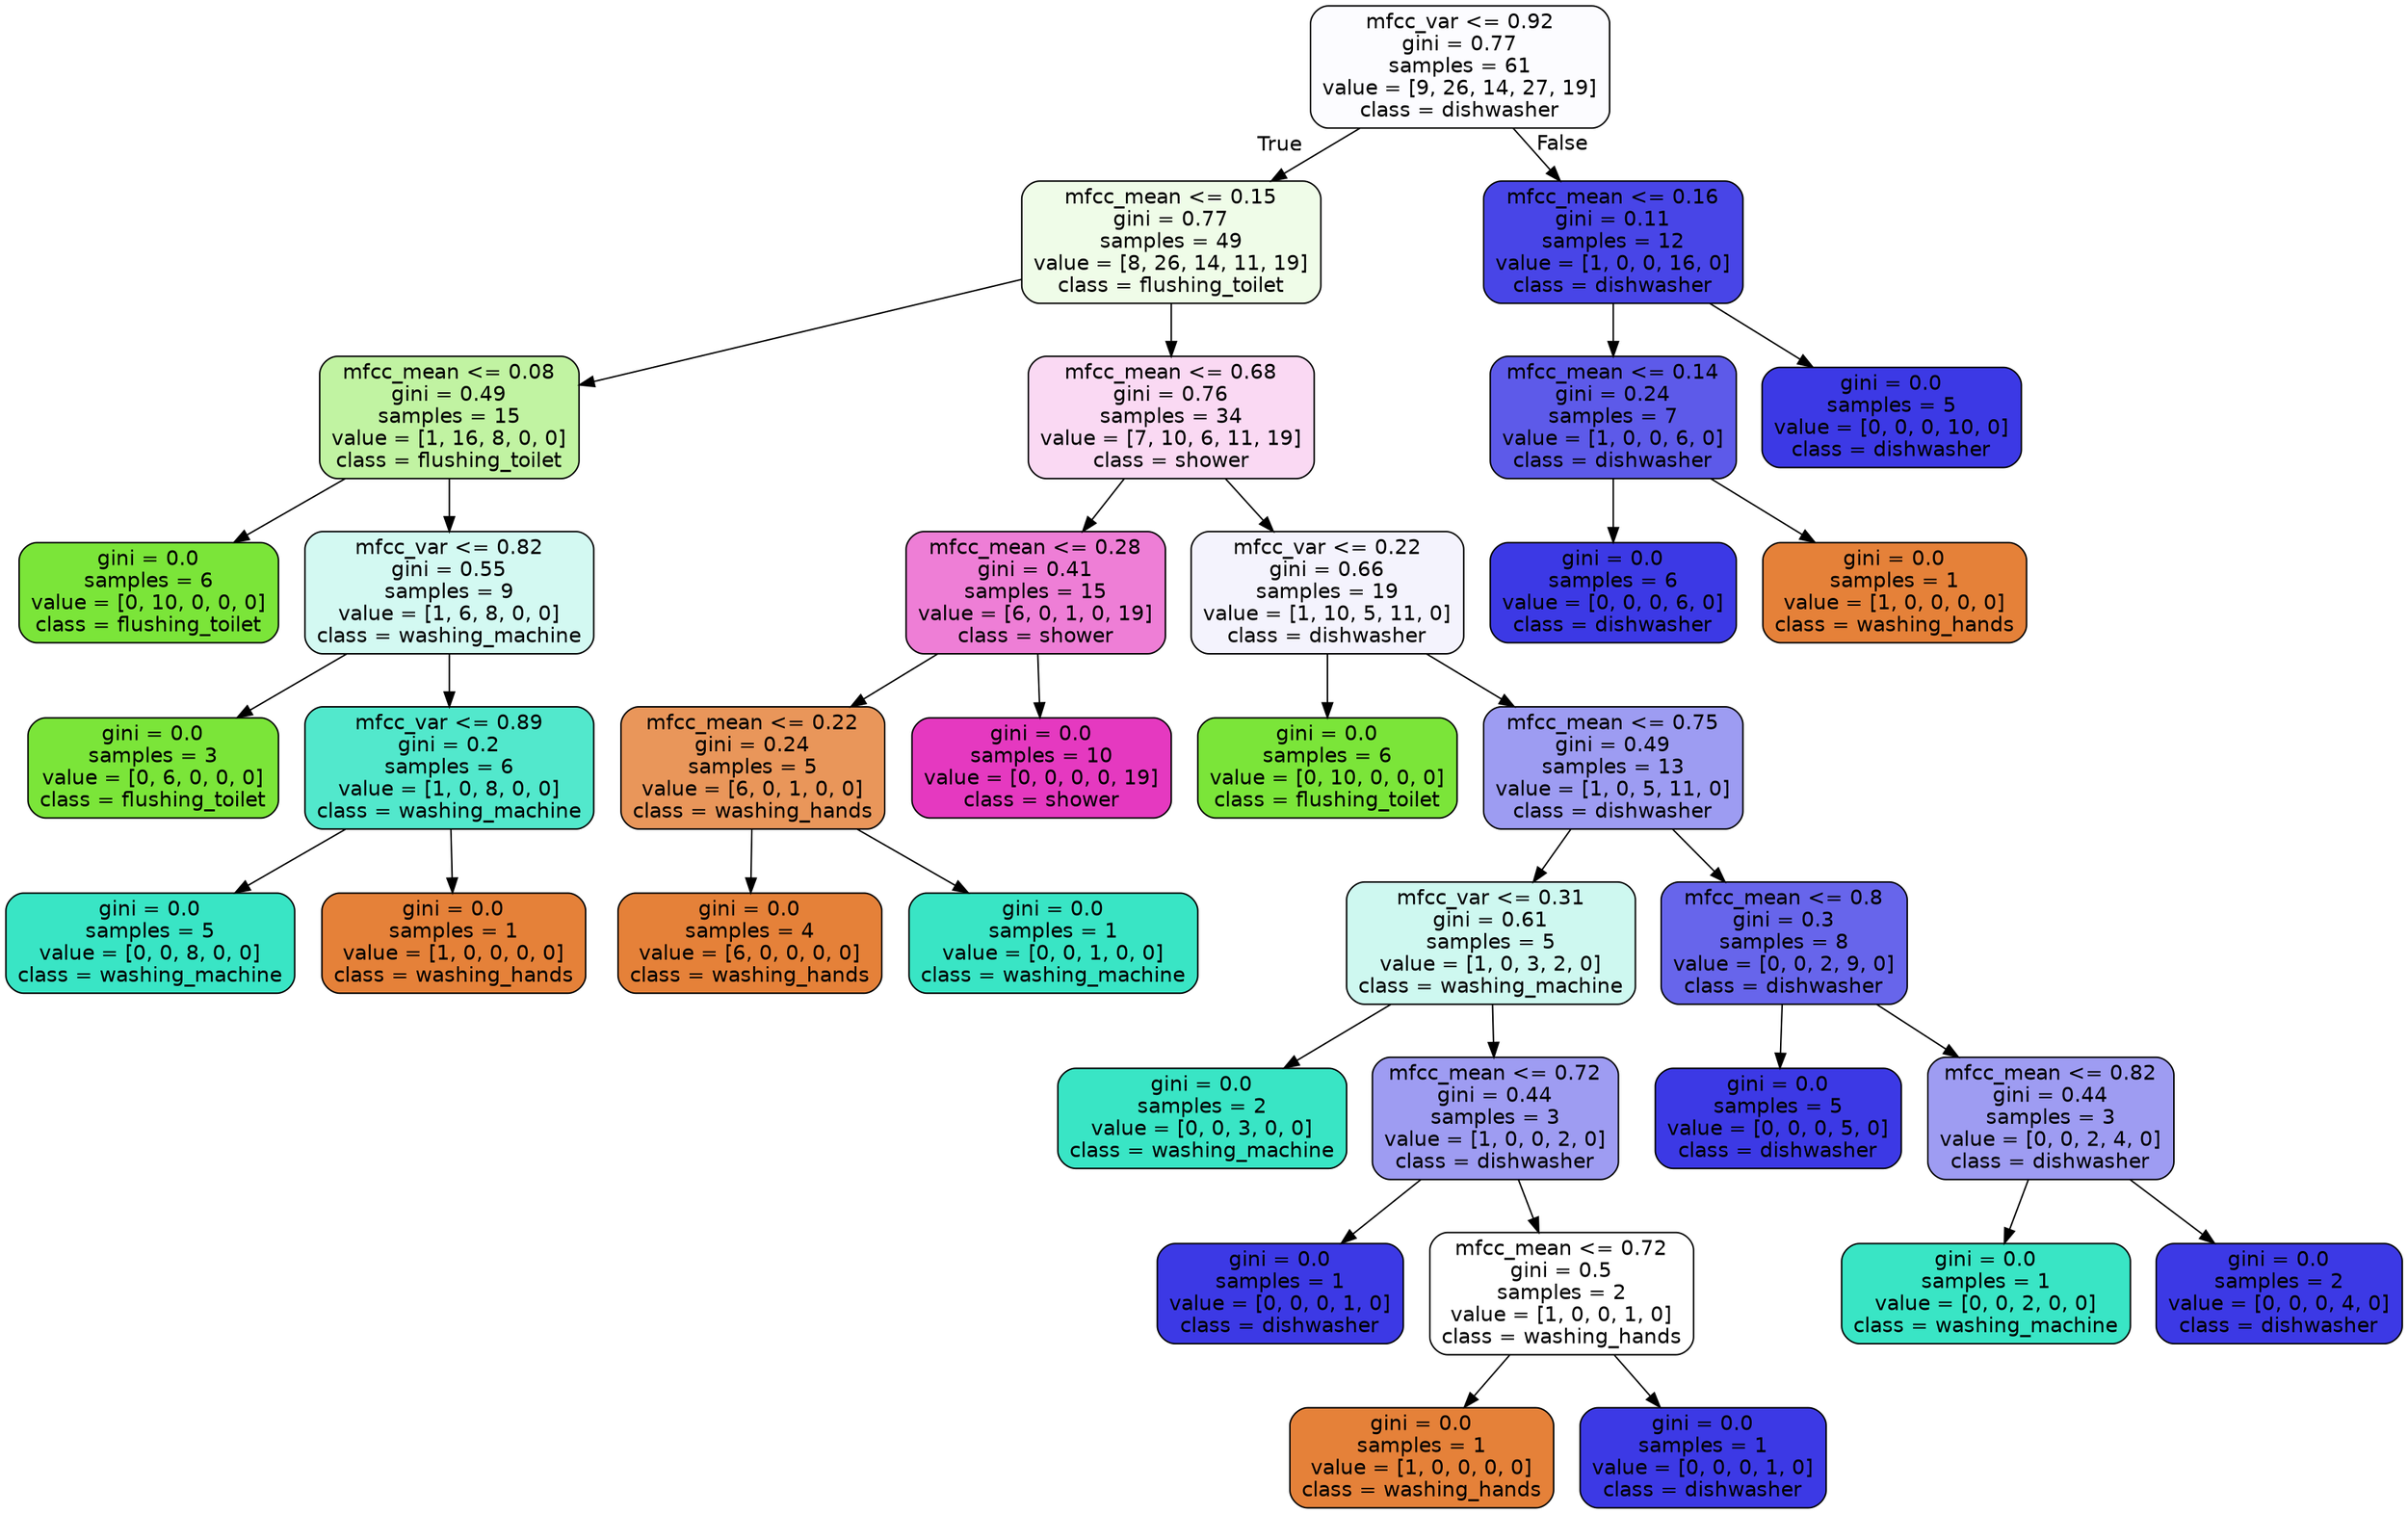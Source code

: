 digraph Tree {
node [shape=box, style="filled, rounded", color="black", fontname="helvetica"] ;
edge [fontname="helvetica"] ;
0 [label="mfcc_var <= 0.92\ngini = 0.77\nsamples = 61\nvalue = [9, 26, 14, 27, 19]\nclass = dishwasher", fillcolor="#fcfcff"] ;
1 [label="mfcc_mean <= 0.15\ngini = 0.77\nsamples = 49\nvalue = [8, 26, 14, 11, 19]\nclass = flushing_toilet", fillcolor="#effce8"] ;
0 -> 1 [labeldistance=2.5, labelangle=45, headlabel="True"] ;
2 [label="mfcc_mean <= 0.08\ngini = 0.49\nsamples = 15\nvalue = [1, 16, 8, 0, 0]\nclass = flushing_toilet", fillcolor="#c1f3a2"] ;
1 -> 2 ;
3 [label="gini = 0.0\nsamples = 6\nvalue = [0, 10, 0, 0, 0]\nclass = flushing_toilet", fillcolor="#7be539"] ;
2 -> 3 ;
4 [label="mfcc_var <= 0.82\ngini = 0.55\nsamples = 9\nvalue = [1, 6, 8, 0, 0]\nclass = washing_machine", fillcolor="#d3f9f2"] ;
2 -> 4 ;
5 [label="gini = 0.0\nsamples = 3\nvalue = [0, 6, 0, 0, 0]\nclass = flushing_toilet", fillcolor="#7be539"] ;
4 -> 5 ;
6 [label="mfcc_var <= 0.89\ngini = 0.2\nsamples = 6\nvalue = [1, 0, 8, 0, 0]\nclass = washing_machine", fillcolor="#52e8cc"] ;
4 -> 6 ;
7 [label="gini = 0.0\nsamples = 5\nvalue = [0, 0, 8, 0, 0]\nclass = washing_machine", fillcolor="#39e5c5"] ;
6 -> 7 ;
8 [label="gini = 0.0\nsamples = 1\nvalue = [1, 0, 0, 0, 0]\nclass = washing_hands", fillcolor="#e58139"] ;
6 -> 8 ;
9 [label="mfcc_mean <= 0.68\ngini = 0.76\nsamples = 34\nvalue = [7, 10, 6, 11, 19]\nclass = shower", fillcolor="#fad9f3"] ;
1 -> 9 ;
10 [label="mfcc_mean <= 0.28\ngini = 0.41\nsamples = 15\nvalue = [6, 0, 1, 0, 19]\nclass = shower", fillcolor="#ee7ed6"] ;
9 -> 10 ;
11 [label="mfcc_mean <= 0.22\ngini = 0.24\nsamples = 5\nvalue = [6, 0, 1, 0, 0]\nclass = washing_hands", fillcolor="#e9965a"] ;
10 -> 11 ;
12 [label="gini = 0.0\nsamples = 4\nvalue = [6, 0, 0, 0, 0]\nclass = washing_hands", fillcolor="#e58139"] ;
11 -> 12 ;
13 [label="gini = 0.0\nsamples = 1\nvalue = [0, 0, 1, 0, 0]\nclass = washing_machine", fillcolor="#39e5c5"] ;
11 -> 13 ;
14 [label="gini = 0.0\nsamples = 10\nvalue = [0, 0, 0, 0, 19]\nclass = shower", fillcolor="#e539c0"] ;
10 -> 14 ;
15 [label="mfcc_var <= 0.22\ngini = 0.66\nsamples = 19\nvalue = [1, 10, 5, 11, 0]\nclass = dishwasher", fillcolor="#f4f3fd"] ;
9 -> 15 ;
16 [label="gini = 0.0\nsamples = 6\nvalue = [0, 10, 0, 0, 0]\nclass = flushing_toilet", fillcolor="#7be539"] ;
15 -> 16 ;
17 [label="mfcc_mean <= 0.75\ngini = 0.49\nsamples = 13\nvalue = [1, 0, 5, 11, 0]\nclass = dishwasher", fillcolor="#9d9cf2"] ;
15 -> 17 ;
18 [label="mfcc_var <= 0.31\ngini = 0.61\nsamples = 5\nvalue = [1, 0, 3, 2, 0]\nclass = washing_machine", fillcolor="#cef8f0"] ;
17 -> 18 ;
19 [label="gini = 0.0\nsamples = 2\nvalue = [0, 0, 3, 0, 0]\nclass = washing_machine", fillcolor="#39e5c5"] ;
18 -> 19 ;
20 [label="mfcc_mean <= 0.72\ngini = 0.44\nsamples = 3\nvalue = [1, 0, 0, 2, 0]\nclass = dishwasher", fillcolor="#9e9cf2"] ;
18 -> 20 ;
21 [label="gini = 0.0\nsamples = 1\nvalue = [0, 0, 0, 1, 0]\nclass = dishwasher", fillcolor="#3c39e5"] ;
20 -> 21 ;
22 [label="mfcc_mean <= 0.72\ngini = 0.5\nsamples = 2\nvalue = [1, 0, 0, 1, 0]\nclass = washing_hands", fillcolor="#ffffff"] ;
20 -> 22 ;
23 [label="gini = 0.0\nsamples = 1\nvalue = [1, 0, 0, 0, 0]\nclass = washing_hands", fillcolor="#e58139"] ;
22 -> 23 ;
24 [label="gini = 0.0\nsamples = 1\nvalue = [0, 0, 0, 1, 0]\nclass = dishwasher", fillcolor="#3c39e5"] ;
22 -> 24 ;
25 [label="mfcc_mean <= 0.8\ngini = 0.3\nsamples = 8\nvalue = [0, 0, 2, 9, 0]\nclass = dishwasher", fillcolor="#6765eb"] ;
17 -> 25 ;
26 [label="gini = 0.0\nsamples = 5\nvalue = [0, 0, 0, 5, 0]\nclass = dishwasher", fillcolor="#3c39e5"] ;
25 -> 26 ;
27 [label="mfcc_mean <= 0.82\ngini = 0.44\nsamples = 3\nvalue = [0, 0, 2, 4, 0]\nclass = dishwasher", fillcolor="#9e9cf2"] ;
25 -> 27 ;
28 [label="gini = 0.0\nsamples = 1\nvalue = [0, 0, 2, 0, 0]\nclass = washing_machine", fillcolor="#39e5c5"] ;
27 -> 28 ;
29 [label="gini = 0.0\nsamples = 2\nvalue = [0, 0, 0, 4, 0]\nclass = dishwasher", fillcolor="#3c39e5"] ;
27 -> 29 ;
30 [label="mfcc_mean <= 0.16\ngini = 0.11\nsamples = 12\nvalue = [1, 0, 0, 16, 0]\nclass = dishwasher", fillcolor="#4845e7"] ;
0 -> 30 [labeldistance=2.5, labelangle=-45, headlabel="False"] ;
31 [label="mfcc_mean <= 0.14\ngini = 0.24\nsamples = 7\nvalue = [1, 0, 0, 6, 0]\nclass = dishwasher", fillcolor="#5d5ae9"] ;
30 -> 31 ;
32 [label="gini = 0.0\nsamples = 6\nvalue = [0, 0, 0, 6, 0]\nclass = dishwasher", fillcolor="#3c39e5"] ;
31 -> 32 ;
33 [label="gini = 0.0\nsamples = 1\nvalue = [1, 0, 0, 0, 0]\nclass = washing_hands", fillcolor="#e58139"] ;
31 -> 33 ;
34 [label="gini = 0.0\nsamples = 5\nvalue = [0, 0, 0, 10, 0]\nclass = dishwasher", fillcolor="#3c39e5"] ;
30 -> 34 ;
}
